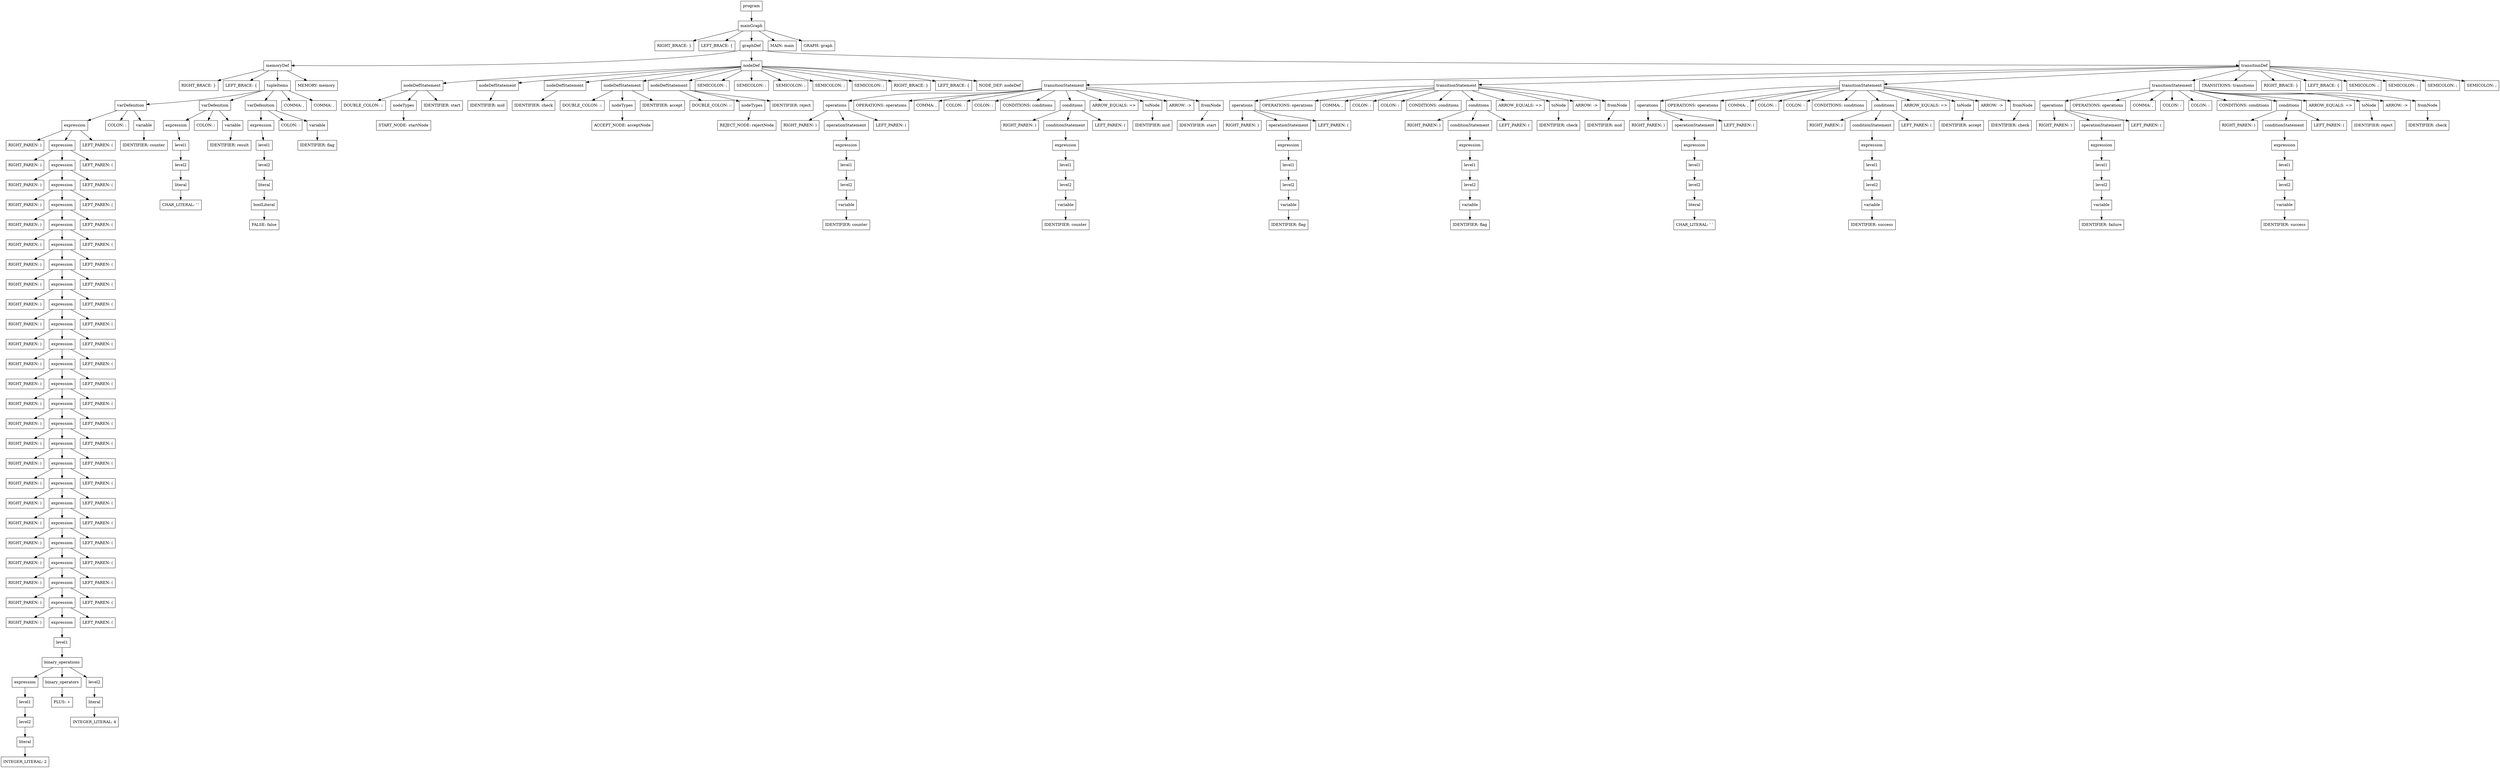 digraph ParseTree {
    node [shape=box];
    node0 [label="program"];
    node1 [label="mainGraph"];
    node0 -> node1;
    node2 [label="RIGHT_BRACE: }"];
    node1 -> node2;
    node3 [label="LEFT_BRACE: {"];
    node1 -> node3;
    node4 [label="graphDef"];
    node1 -> node4;
    node5 [label="memoryDef"];
    node4 -> node5;
    node6 [label="RIGHT_BRACE: }"];
    node5 -> node6;
    node7 [label="LEFT_BRACE: {"];
    node5 -> node7;
    node8 [label="tupleItems"];
    node5 -> node8;
    node9 [label="varDefenition"];
    node8 -> node9;
    node10 [label="expression"];
    node9 -> node10;
    node11 [label="RIGHT_PAREN: )"];
    node10 -> node11;
    node12 [label="expression"];
    node10 -> node12;
    node13 [label="RIGHT_PAREN: )"];
    node12 -> node13;
    node14 [label="expression"];
    node12 -> node14;
    node15 [label="RIGHT_PAREN: )"];
    node14 -> node15;
    node16 [label="expression"];
    node14 -> node16;
    node17 [label="RIGHT_PAREN: )"];
    node16 -> node17;
    node18 [label="expression"];
    node16 -> node18;
    node19 [label="RIGHT_PAREN: )"];
    node18 -> node19;
    node20 [label="expression"];
    node18 -> node20;
    node21 [label="RIGHT_PAREN: )"];
    node20 -> node21;
    node22 [label="expression"];
    node20 -> node22;
    node23 [label="RIGHT_PAREN: )"];
    node22 -> node23;
    node24 [label="expression"];
    node22 -> node24;
    node25 [label="RIGHT_PAREN: )"];
    node24 -> node25;
    node26 [label="expression"];
    node24 -> node26;
    node27 [label="RIGHT_PAREN: )"];
    node26 -> node27;
    node28 [label="expression"];
    node26 -> node28;
    node29 [label="RIGHT_PAREN: )"];
    node28 -> node29;
    node30 [label="expression"];
    node28 -> node30;
    node31 [label="RIGHT_PAREN: )"];
    node30 -> node31;
    node32 [label="expression"];
    node30 -> node32;
    node33 [label="RIGHT_PAREN: )"];
    node32 -> node33;
    node34 [label="expression"];
    node32 -> node34;
    node35 [label="RIGHT_PAREN: )"];
    node34 -> node35;
    node36 [label="expression"];
    node34 -> node36;
    node37 [label="RIGHT_PAREN: )"];
    node36 -> node37;
    node38 [label="expression"];
    node36 -> node38;
    node39 [label="RIGHT_PAREN: )"];
    node38 -> node39;
    node40 [label="expression"];
    node38 -> node40;
    node41 [label="RIGHT_PAREN: )"];
    node40 -> node41;
    node42 [label="expression"];
    node40 -> node42;
    node43 [label="RIGHT_PAREN: )"];
    node42 -> node43;
    node44 [label="expression"];
    node42 -> node44;
    node45 [label="RIGHT_PAREN: )"];
    node44 -> node45;
    node46 [label="expression"];
    node44 -> node46;
    node47 [label="RIGHT_PAREN: )"];
    node46 -> node47;
    node48 [label="expression"];
    node46 -> node48;
    node49 [label="RIGHT_PAREN: )"];
    node48 -> node49;
    node50 [label="expression"];
    node48 -> node50;
    node51 [label="RIGHT_PAREN: )"];
    node50 -> node51;
    node52 [label="expression"];
    node50 -> node52;
    node53 [label="RIGHT_PAREN: )"];
    node52 -> node53;
    node54 [label="expression"];
    node52 -> node54;
    node55 [label="RIGHT_PAREN: )"];
    node54 -> node55;
    node56 [label="expression"];
    node54 -> node56;
    node57 [label="RIGHT_PAREN: )"];
    node56 -> node57;
    node58 [label="expression"];
    node56 -> node58;
    node59 [label="RIGHT_PAREN: )"];
    node58 -> node59;
    node60 [label="expression"];
    node58 -> node60;
    node61 [label="level1"];
    node60 -> node61;
    node62 [label="binary_operations"];
    node61 -> node62;
    node63 [label="expression"];
    node62 -> node63;
    node64 [label="level1"];
    node63 -> node64;
    node65 [label="level2"];
    node64 -> node65;
    node66 [label="literal"];
    node65 -> node66;
    node67 [label="INTEGER_LITERAL: 2"];
    node66 -> node67;
    node68 [label="binary_operators"];
    node62 -> node68;
    node69 [label="PLUS: +"];
    node68 -> node69;
    node70 [label="level2"];
    node62 -> node70;
    node71 [label="literal"];
    node70 -> node71;
    node72 [label="INTEGER_LITERAL: 4"];
    node71 -> node72;
    node73 [label="LEFT_PAREN: ("];
    node58 -> node73;
    node74 [label="LEFT_PAREN: ("];
    node56 -> node74;
    node75 [label="LEFT_PAREN: ("];
    node54 -> node75;
    node76 [label="LEFT_PAREN: ("];
    node52 -> node76;
    node77 [label="LEFT_PAREN: ("];
    node50 -> node77;
    node78 [label="LEFT_PAREN: ("];
    node48 -> node78;
    node79 [label="LEFT_PAREN: ("];
    node46 -> node79;
    node80 [label="LEFT_PAREN: ("];
    node44 -> node80;
    node81 [label="LEFT_PAREN: ("];
    node42 -> node81;
    node82 [label="LEFT_PAREN: ("];
    node40 -> node82;
    node83 [label="LEFT_PAREN: ("];
    node38 -> node83;
    node84 [label="LEFT_PAREN: ("];
    node36 -> node84;
    node85 [label="LEFT_PAREN: ("];
    node34 -> node85;
    node86 [label="LEFT_PAREN: ("];
    node32 -> node86;
    node87 [label="LEFT_PAREN: ("];
    node30 -> node87;
    node88 [label="LEFT_PAREN: ("];
    node28 -> node88;
    node89 [label="LEFT_PAREN: ("];
    node26 -> node89;
    node90 [label="LEFT_PAREN: ("];
    node24 -> node90;
    node91 [label="LEFT_PAREN: ("];
    node22 -> node91;
    node92 [label="LEFT_PAREN: ("];
    node20 -> node92;
    node93 [label="LEFT_PAREN: ("];
    node18 -> node93;
    node94 [label="LEFT_PAREN: ("];
    node16 -> node94;
    node95 [label="LEFT_PAREN: ("];
    node14 -> node95;
    node96 [label="LEFT_PAREN: ("];
    node12 -> node96;
    node97 [label="LEFT_PAREN: ("];
    node10 -> node97;
    node98 [label="COLON: :"];
    node9 -> node98;
    node99 [label="variable"];
    node9 -> node99;
    node100 [label="IDENTIFIER: counter"];
    node99 -> node100;
    node101 [label="varDefenition"];
    node8 -> node101;
    node102 [label="expression"];
    node101 -> node102;
    node103 [label="level1"];
    node102 -> node103;
    node104 [label="level2"];
    node103 -> node104;
    node105 [label="literal"];
    node104 -> node105;
    node106 [label="CHAR_LITERAL: ' '"];
    node105 -> node106;
    node107 [label="COLON: :"];
    node101 -> node107;
    node108 [label="variable"];
    node101 -> node108;
    node109 [label="IDENTIFIER: result"];
    node108 -> node109;
    node110 [label="varDefenition"];
    node8 -> node110;
    node111 [label="expression"];
    node110 -> node111;
    node112 [label="level1"];
    node111 -> node112;
    node113 [label="level2"];
    node112 -> node113;
    node114 [label="literal"];
    node113 -> node114;
    node115 [label="boolLiteral"];
    node114 -> node115;
    node116 [label="FALSE: false"];
    node115 -> node116;
    node117 [label="COLON: :"];
    node110 -> node117;
    node118 [label="variable"];
    node110 -> node118;
    node119 [label="IDENTIFIER: flag"];
    node118 -> node119;
    node120 [label="COMMA: ,"];
    node8 -> node120;
    node121 [label="COMMA: ,"];
    node8 -> node121;
    node122 [label="MEMORY: memory"];
    node5 -> node122;
    node123 [label="nodeDef"];
    node4 -> node123;
    node124 [label="nodeDefStatement"];
    node123 -> node124;
    node125 [label="DOUBLE_COLON: ::"];
    node124 -> node125;
    node126 [label="nodeTypes"];
    node124 -> node126;
    node127 [label="START_NODE: startNode"];
    node126 -> node127;
    node128 [label="IDENTIFIER: start"];
    node124 -> node128;
    node129 [label="nodeDefStatement"];
    node123 -> node129;
    node130 [label="IDENTIFIER: mid"];
    node129 -> node130;
    node131 [label="nodeDefStatement"];
    node123 -> node131;
    node132 [label="IDENTIFIER: check"];
    node131 -> node132;
    node133 [label="nodeDefStatement"];
    node123 -> node133;
    node134 [label="DOUBLE_COLON: ::"];
    node133 -> node134;
    node135 [label="nodeTypes"];
    node133 -> node135;
    node136 [label="ACCEPT_NODE: acceptNode"];
    node135 -> node136;
    node137 [label="IDENTIFIER: accept"];
    node133 -> node137;
    node138 [label="nodeDefStatement"];
    node123 -> node138;
    node139 [label="DOUBLE_COLON: ::"];
    node138 -> node139;
    node140 [label="nodeTypes"];
    node138 -> node140;
    node141 [label="REJECT_NODE: rejectNode"];
    node140 -> node141;
    node142 [label="IDENTIFIER: reject"];
    node138 -> node142;
    node143 [label="SEMICOLON: ;"];
    node123 -> node143;
    node144 [label="SEMICOLON: ;"];
    node123 -> node144;
    node145 [label="SEMICOLON: ;"];
    node123 -> node145;
    node146 [label="SEMICOLON: ;"];
    node123 -> node146;
    node147 [label="SEMICOLON: ;"];
    node123 -> node147;
    node148 [label="RIGHT_BRACE: }"];
    node123 -> node148;
    node149 [label="LEFT_BRACE: {"];
    node123 -> node149;
    node150 [label="NODE_DEF: nodeDef"];
    node123 -> node150;
    node151 [label="transitionDef"];
    node4 -> node151;
    node152 [label="transitionStatement"];
    node151 -> node152;
    node153 [label="operations"];
    node152 -> node153;
    node154 [label="RIGHT_PAREN: )"];
    node153 -> node154;
    node155 [label="operationStatement"];
    node153 -> node155;
    node156 [label="expression"];
    node155 -> node156;
    node157 [label="level1"];
    node156 -> node157;
    node158 [label="level2"];
    node157 -> node158;
    node159 [label="variable"];
    node158 -> node159;
    node160 [label="IDENTIFIER: counter"];
    node159 -> node160;
    node161 [label="LEFT_PAREN: ("];
    node153 -> node161;
    node162 [label="OPERATIONS: operations"];
    node152 -> node162;
    node163 [label="COMMA: ,"];
    node152 -> node163;
    node164 [label="COLON: :"];
    node152 -> node164;
    node165 [label="COLON: :"];
    node152 -> node165;
    node166 [label="CONDITIONS: conditions"];
    node152 -> node166;
    node167 [label="conditions"];
    node152 -> node167;
    node168 [label="RIGHT_PAREN: )"];
    node167 -> node168;
    node169 [label="conditionStatement"];
    node167 -> node169;
    node170 [label="expression"];
    node169 -> node170;
    node171 [label="level1"];
    node170 -> node171;
    node172 [label="level2"];
    node171 -> node172;
    node173 [label="variable"];
    node172 -> node173;
    node174 [label="IDENTIFIER: counter"];
    node173 -> node174;
    node175 [label="LEFT_PAREN: ("];
    node167 -> node175;
    node176 [label="ARROW_EQUALS: =>"];
    node152 -> node176;
    node177 [label="toNode"];
    node152 -> node177;
    node178 [label="IDENTIFIER: mid"];
    node177 -> node178;
    node179 [label="ARROW: ->"];
    node152 -> node179;
    node180 [label="fromNode"];
    node152 -> node180;
    node181 [label="IDENTIFIER: start"];
    node180 -> node181;
    node182 [label="transitionStatement"];
    node151 -> node182;
    node183 [label="operations"];
    node182 -> node183;
    node184 [label="RIGHT_PAREN: )"];
    node183 -> node184;
    node185 [label="operationStatement"];
    node183 -> node185;
    node186 [label="expression"];
    node185 -> node186;
    node187 [label="level1"];
    node186 -> node187;
    node188 [label="level2"];
    node187 -> node188;
    node189 [label="variable"];
    node188 -> node189;
    node190 [label="IDENTIFIER: flag"];
    node189 -> node190;
    node191 [label="LEFT_PAREN: ("];
    node183 -> node191;
    node192 [label="OPERATIONS: operations"];
    node182 -> node192;
    node193 [label="COMMA: ,"];
    node182 -> node193;
    node194 [label="COLON: :"];
    node182 -> node194;
    node195 [label="COLON: :"];
    node182 -> node195;
    node196 [label="CONDITIONS: conditions"];
    node182 -> node196;
    node197 [label="conditions"];
    node182 -> node197;
    node198 [label="RIGHT_PAREN: )"];
    node197 -> node198;
    node199 [label="conditionStatement"];
    node197 -> node199;
    node200 [label="expression"];
    node199 -> node200;
    node201 [label="level1"];
    node200 -> node201;
    node202 [label="level2"];
    node201 -> node202;
    node203 [label="variable"];
    node202 -> node203;
    node204 [label="IDENTIFIER: flag"];
    node203 -> node204;
    node205 [label="LEFT_PAREN: ("];
    node197 -> node205;
    node206 [label="ARROW_EQUALS: =>"];
    node182 -> node206;
    node207 [label="toNode"];
    node182 -> node207;
    node208 [label="IDENTIFIER: check"];
    node207 -> node208;
    node209 [label="ARROW: ->"];
    node182 -> node209;
    node210 [label="fromNode"];
    node182 -> node210;
    node211 [label="IDENTIFIER: mid"];
    node210 -> node211;
    node212 [label="transitionStatement"];
    node151 -> node212;
    node213 [label="operations"];
    node212 -> node213;
    node214 [label="RIGHT_PAREN: )"];
    node213 -> node214;
    node215 [label="operationStatement"];
    node213 -> node215;
    node216 [label="expression"];
    node215 -> node216;
    node217 [label="level1"];
    node216 -> node217;
    node218 [label="level2"];
    node217 -> node218;
    node219 [label="literal"];
    node218 -> node219;
    node220 [label="CHAR_LITERAL: ' '"];
    node219 -> node220;
    node221 [label="LEFT_PAREN: ("];
    node213 -> node221;
    node222 [label="OPERATIONS: operations"];
    node212 -> node222;
    node223 [label="COMMA: ,"];
    node212 -> node223;
    node224 [label="COLON: :"];
    node212 -> node224;
    node225 [label="COLON: :"];
    node212 -> node225;
    node226 [label="CONDITIONS: conditions"];
    node212 -> node226;
    node227 [label="conditions"];
    node212 -> node227;
    node228 [label="RIGHT_PAREN: )"];
    node227 -> node228;
    node229 [label="conditionStatement"];
    node227 -> node229;
    node230 [label="expression"];
    node229 -> node230;
    node231 [label="level1"];
    node230 -> node231;
    node232 [label="level2"];
    node231 -> node232;
    node233 [label="variable"];
    node232 -> node233;
    node234 [label="IDENTIFIER: success"];
    node233 -> node234;
    node235 [label="LEFT_PAREN: ("];
    node227 -> node235;
    node236 [label="ARROW_EQUALS: =>"];
    node212 -> node236;
    node237 [label="toNode"];
    node212 -> node237;
    node238 [label="IDENTIFIER: accept"];
    node237 -> node238;
    node239 [label="ARROW: ->"];
    node212 -> node239;
    node240 [label="fromNode"];
    node212 -> node240;
    node241 [label="IDENTIFIER: check"];
    node240 -> node241;
    node242 [label="transitionStatement"];
    node151 -> node242;
    node243 [label="operations"];
    node242 -> node243;
    node244 [label="RIGHT_PAREN: )"];
    node243 -> node244;
    node245 [label="operationStatement"];
    node243 -> node245;
    node246 [label="expression"];
    node245 -> node246;
    node247 [label="level1"];
    node246 -> node247;
    node248 [label="level2"];
    node247 -> node248;
    node249 [label="variable"];
    node248 -> node249;
    node250 [label="IDENTIFIER: failure"];
    node249 -> node250;
    node251 [label="LEFT_PAREN: ("];
    node243 -> node251;
    node252 [label="OPERATIONS: operations"];
    node242 -> node252;
    node253 [label="COMMA: ,"];
    node242 -> node253;
    node254 [label="COLON: :"];
    node242 -> node254;
    node255 [label="COLON: :"];
    node242 -> node255;
    node256 [label="CONDITIONS: conditions"];
    node242 -> node256;
    node257 [label="conditions"];
    node242 -> node257;
    node258 [label="RIGHT_PAREN: )"];
    node257 -> node258;
    node259 [label="conditionStatement"];
    node257 -> node259;
    node260 [label="expression"];
    node259 -> node260;
    node261 [label="level1"];
    node260 -> node261;
    node262 [label="level2"];
    node261 -> node262;
    node263 [label="variable"];
    node262 -> node263;
    node264 [label="IDENTIFIER: success"];
    node263 -> node264;
    node265 [label="LEFT_PAREN: ("];
    node257 -> node265;
    node266 [label="ARROW_EQUALS: =>"];
    node242 -> node266;
    node267 [label="toNode"];
    node242 -> node267;
    node268 [label="IDENTIFIER: reject"];
    node267 -> node268;
    node269 [label="ARROW: ->"];
    node242 -> node269;
    node270 [label="fromNode"];
    node242 -> node270;
    node271 [label="IDENTIFIER: check"];
    node270 -> node271;
    node272 [label="TRANSITIONS: transitions"];
    node151 -> node272;
    node273 [label="RIGHT_BRACE: }"];
    node151 -> node273;
    node274 [label="LEFT_BRACE: {"];
    node151 -> node274;
    node275 [label="SEMICOLON: ;"];
    node151 -> node275;
    node276 [label="SEMICOLON: ;"];
    node151 -> node276;
    node277 [label="SEMICOLON: ;"];
    node151 -> node277;
    node278 [label="SEMICOLON: ;"];
    node151 -> node278;
    node279 [label="MAIN: main"];
    node1 -> node279;
    node280 [label="GRAPH: graph"];
    node1 -> node280;
}
